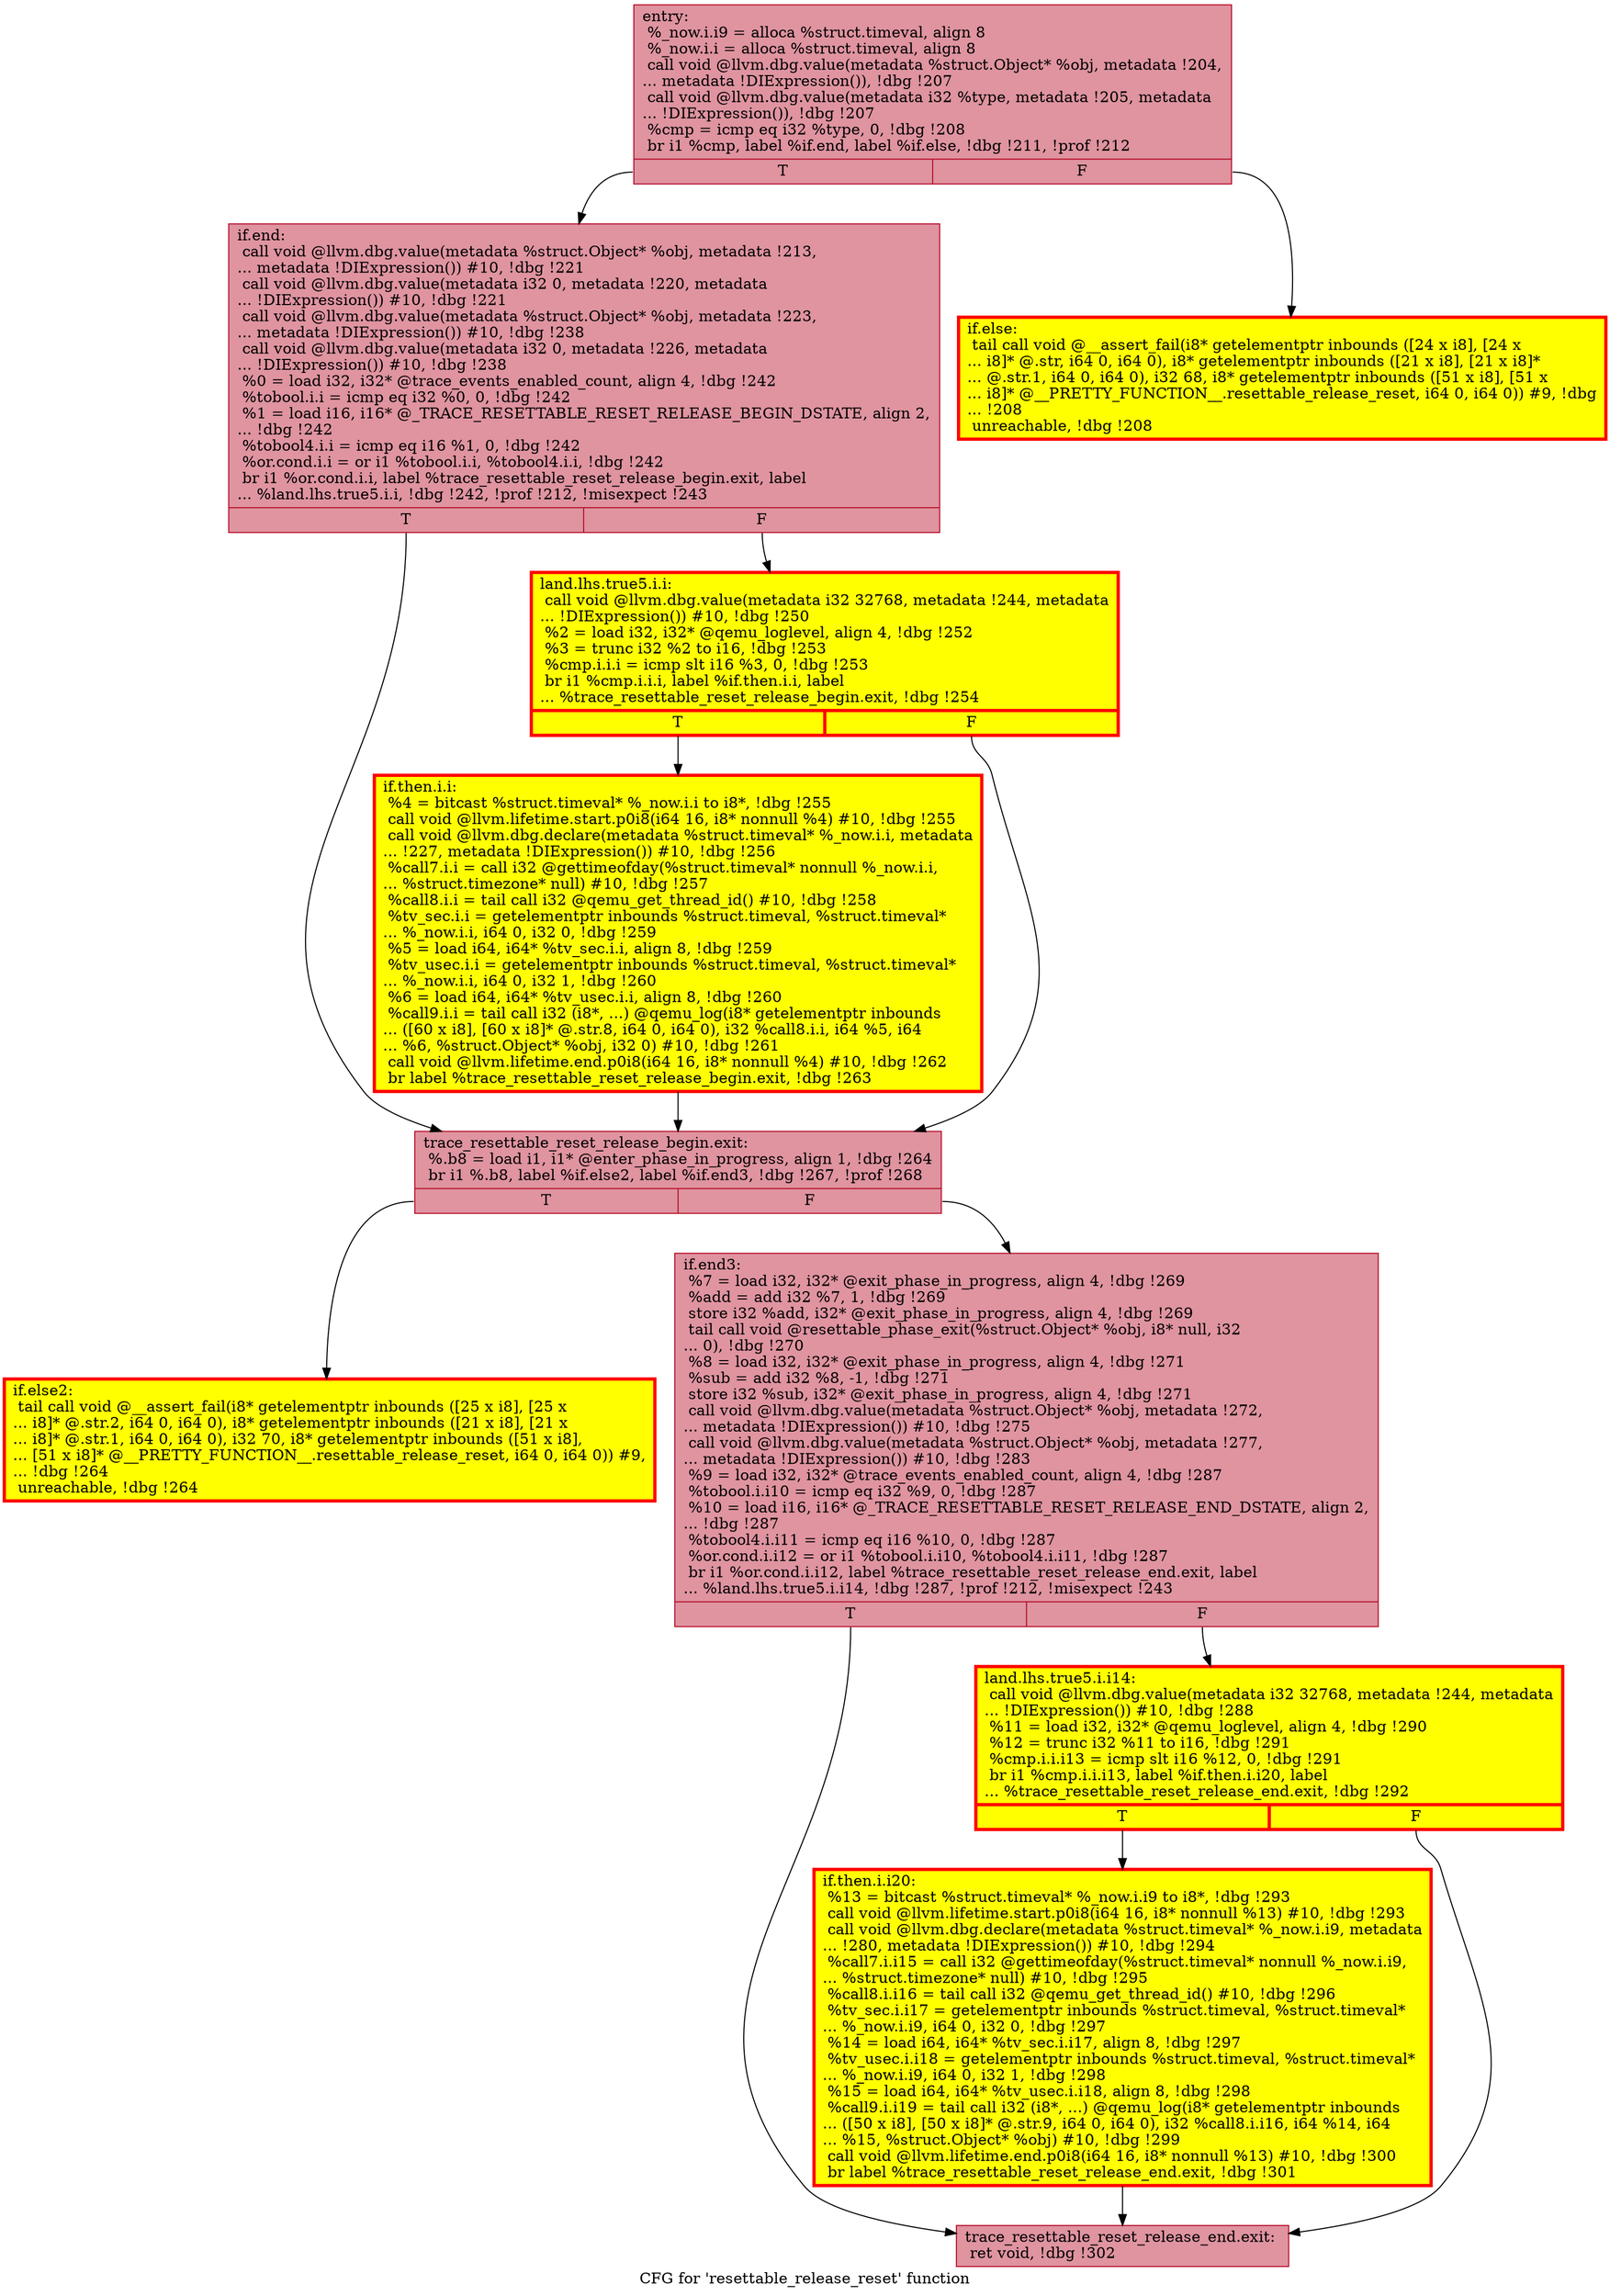 digraph "CFG for 'resettable_release_reset' function" {
	label="CFG for 'resettable_release_reset' function";

	Node0x55ae14e5a8f0 [shape=record,color="#b70d28ff", style=filled, fillcolor="#b70d2870",label="{entry:\l  %_now.i.i9 = alloca %struct.timeval, align 8\l  %_now.i.i = alloca %struct.timeval, align 8\l  call void @llvm.dbg.value(metadata %struct.Object* %obj, metadata !204,\l... metadata !DIExpression()), !dbg !207\l  call void @llvm.dbg.value(metadata i32 %type, metadata !205, metadata\l... !DIExpression()), !dbg !207\l  %cmp = icmp eq i32 %type, 0, !dbg !208\l  br i1 %cmp, label %if.end, label %if.else, !dbg !211, !prof !212\l|{<s0>T|<s1>F}}"];
	Node0x55ae14e5a8f0:s0 -> Node0x55ae14e5ba70;
	Node0x55ae14e5a8f0:s1 -> Node0x55ae14e5bac0;
	Node0x55ae14e5bac0 [shape=record,penwidth=3.0, style="filled", color="red", fillcolor="yellow",label="{if.else:                                          \l  tail call void @__assert_fail(i8* getelementptr inbounds ([24 x i8], [24 x\l... i8]* @.str, i64 0, i64 0), i8* getelementptr inbounds ([21 x i8], [21 x i8]*\l... @.str.1, i64 0, i64 0), i32 68, i8* getelementptr inbounds ([51 x i8], [51 x\l... i8]* @__PRETTY_FUNCTION__.resettable_release_reset, i64 0, i64 0)) #9, !dbg\l... !208\l  unreachable, !dbg !208\l}"];
	Node0x55ae14e5ba70 [shape=record,color="#b70d28ff", style=filled, fillcolor="#b70d2870",label="{if.end:                                           \l  call void @llvm.dbg.value(metadata %struct.Object* %obj, metadata !213,\l... metadata !DIExpression()) #10, !dbg !221\l  call void @llvm.dbg.value(metadata i32 0, metadata !220, metadata\l... !DIExpression()) #10, !dbg !221\l  call void @llvm.dbg.value(metadata %struct.Object* %obj, metadata !223,\l... metadata !DIExpression()) #10, !dbg !238\l  call void @llvm.dbg.value(metadata i32 0, metadata !226, metadata\l... !DIExpression()) #10, !dbg !238\l  %0 = load i32, i32* @trace_events_enabled_count, align 4, !dbg !242\l  %tobool.i.i = icmp eq i32 %0, 0, !dbg !242\l  %1 = load i16, i16* @_TRACE_RESETTABLE_RESET_RELEASE_BEGIN_DSTATE, align 2,\l... !dbg !242\l  %tobool4.i.i = icmp eq i16 %1, 0, !dbg !242\l  %or.cond.i.i = or i1 %tobool.i.i, %tobool4.i.i, !dbg !242\l  br i1 %or.cond.i.i, label %trace_resettable_reset_release_begin.exit, label\l... %land.lhs.true5.i.i, !dbg !242, !prof !212, !misexpect !243\l|{<s0>T|<s1>F}}"];
	Node0x55ae14e5ba70:s0 -> Node0x55ae14ef98e0;
	Node0x55ae14e5ba70:s1 -> Node0x55ae14ea88e0;
	Node0x55ae14ea88e0 [shape=record,penwidth=3.0, style="filled", color="red", fillcolor="yellow",label="{land.lhs.true5.i.i:                               \l  call void @llvm.dbg.value(metadata i32 32768, metadata !244, metadata\l... !DIExpression()) #10, !dbg !250\l  %2 = load i32, i32* @qemu_loglevel, align 4, !dbg !252\l  %3 = trunc i32 %2 to i16, !dbg !253\l  %cmp.i.i.i = icmp slt i16 %3, 0, !dbg !253\l  br i1 %cmp.i.i.i, label %if.then.i.i, label\l... %trace_resettable_reset_release_begin.exit, !dbg !254\l|{<s0>T|<s1>F}}"];
	Node0x55ae14ea88e0:s0 -> Node0x55ae14ece110;
	Node0x55ae14ea88e0:s1 -> Node0x55ae14ef98e0;
	Node0x55ae14ece110 [shape=record,penwidth=3.0, style="filled", color="red", fillcolor="yellow",label="{if.then.i.i:                                      \l  %4 = bitcast %struct.timeval* %_now.i.i to i8*, !dbg !255\l  call void @llvm.lifetime.start.p0i8(i64 16, i8* nonnull %4) #10, !dbg !255\l  call void @llvm.dbg.declare(metadata %struct.timeval* %_now.i.i, metadata\l... !227, metadata !DIExpression()) #10, !dbg !256\l  %call7.i.i = call i32 @gettimeofday(%struct.timeval* nonnull %_now.i.i,\l... %struct.timezone* null) #10, !dbg !257\l  %call8.i.i = tail call i32 @qemu_get_thread_id() #10, !dbg !258\l  %tv_sec.i.i = getelementptr inbounds %struct.timeval, %struct.timeval*\l... %_now.i.i, i64 0, i32 0, !dbg !259\l  %5 = load i64, i64* %tv_sec.i.i, align 8, !dbg !259\l  %tv_usec.i.i = getelementptr inbounds %struct.timeval, %struct.timeval*\l... %_now.i.i, i64 0, i32 1, !dbg !260\l  %6 = load i64, i64* %tv_usec.i.i, align 8, !dbg !260\l  %call9.i.i = tail call i32 (i8*, ...) @qemu_log(i8* getelementptr inbounds\l... ([60 x i8], [60 x i8]* @.str.8, i64 0, i64 0), i32 %call8.i.i, i64 %5, i64\l... %6, %struct.Object* %obj, i32 0) #10, !dbg !261\l  call void @llvm.lifetime.end.p0i8(i64 16, i8* nonnull %4) #10, !dbg !262\l  br label %trace_resettable_reset_release_begin.exit, !dbg !263\l}"];
	Node0x55ae14ece110 -> Node0x55ae14ef98e0;
	Node0x55ae14ef98e0 [shape=record,color="#b70d28ff", style=filled, fillcolor="#b70d2870",label="{trace_resettable_reset_release_begin.exit:        \l  %.b8 = load i1, i1* @enter_phase_in_progress, align 1, !dbg !264\l  br i1 %.b8, label %if.else2, label %if.end3, !dbg !267, !prof !268\l|{<s0>T|<s1>F}}"];
	Node0x55ae14ef98e0:s0 -> Node0x55ae14e5c8b0;
	Node0x55ae14ef98e0:s1 -> Node0x55ae14e5c040;
	Node0x55ae14e5c8b0 [shape=record,penwidth=3.0, style="filled", color="red", fillcolor="yellow",label="{if.else2:                                         \l  tail call void @__assert_fail(i8* getelementptr inbounds ([25 x i8], [25 x\l... i8]* @.str.2, i64 0, i64 0), i8* getelementptr inbounds ([21 x i8], [21 x\l... i8]* @.str.1, i64 0, i64 0), i32 70, i8* getelementptr inbounds ([51 x i8],\l... [51 x i8]* @__PRETTY_FUNCTION__.resettable_release_reset, i64 0, i64 0)) #9,\l... !dbg !264\l  unreachable, !dbg !264\l}"];
	Node0x55ae14e5c040 [shape=record,color="#b70d28ff", style=filled, fillcolor="#b70d2870",label="{if.end3:                                          \l  %7 = load i32, i32* @exit_phase_in_progress, align 4, !dbg !269\l  %add = add i32 %7, 1, !dbg !269\l  store i32 %add, i32* @exit_phase_in_progress, align 4, !dbg !269\l  tail call void @resettable_phase_exit(%struct.Object* %obj, i8* null, i32\l... 0), !dbg !270\l  %8 = load i32, i32* @exit_phase_in_progress, align 4, !dbg !271\l  %sub = add i32 %8, -1, !dbg !271\l  store i32 %sub, i32* @exit_phase_in_progress, align 4, !dbg !271\l  call void @llvm.dbg.value(metadata %struct.Object* %obj, metadata !272,\l... metadata !DIExpression()) #10, !dbg !275\l  call void @llvm.dbg.value(metadata %struct.Object* %obj, metadata !277,\l... metadata !DIExpression()) #10, !dbg !283\l  %9 = load i32, i32* @trace_events_enabled_count, align 4, !dbg !287\l  %tobool.i.i10 = icmp eq i32 %9, 0, !dbg !287\l  %10 = load i16, i16* @_TRACE_RESETTABLE_RESET_RELEASE_END_DSTATE, align 2,\l... !dbg !287\l  %tobool4.i.i11 = icmp eq i16 %10, 0, !dbg !287\l  %or.cond.i.i12 = or i1 %tobool.i.i10, %tobool4.i.i11, !dbg !287\l  br i1 %or.cond.i.i12, label %trace_resettable_reset_release_end.exit, label\l... %land.lhs.true5.i.i14, !dbg !287, !prof !212, !misexpect !243\l|{<s0>T|<s1>F}}"];
	Node0x55ae14e5c040:s0 -> Node0x55ae14ea4720;
	Node0x55ae14e5c040:s1 -> Node0x55ae14ee1f80;
	Node0x55ae14ee1f80 [shape=record,penwidth=3.0, style="filled", color="red", fillcolor="yellow",label="{land.lhs.true5.i.i14:                             \l  call void @llvm.dbg.value(metadata i32 32768, metadata !244, metadata\l... !DIExpression()) #10, !dbg !288\l  %11 = load i32, i32* @qemu_loglevel, align 4, !dbg !290\l  %12 = trunc i32 %11 to i16, !dbg !291\l  %cmp.i.i.i13 = icmp slt i16 %12, 0, !dbg !291\l  br i1 %cmp.i.i.i13, label %if.then.i.i20, label\l... %trace_resettable_reset_release_end.exit, !dbg !292\l|{<s0>T|<s1>F}}"];
	Node0x55ae14ee1f80:s0 -> Node0x55ae14ecaa40;
	Node0x55ae14ee1f80:s1 -> Node0x55ae14ea4720;
	Node0x55ae14ecaa40 [shape=record,penwidth=3.0, style="filled", color="red", fillcolor="yellow",label="{if.then.i.i20:                                    \l  %13 = bitcast %struct.timeval* %_now.i.i9 to i8*, !dbg !293\l  call void @llvm.lifetime.start.p0i8(i64 16, i8* nonnull %13) #10, !dbg !293\l  call void @llvm.dbg.declare(metadata %struct.timeval* %_now.i.i9, metadata\l... !280, metadata !DIExpression()) #10, !dbg !294\l  %call7.i.i15 = call i32 @gettimeofday(%struct.timeval* nonnull %_now.i.i9,\l... %struct.timezone* null) #10, !dbg !295\l  %call8.i.i16 = tail call i32 @qemu_get_thread_id() #10, !dbg !296\l  %tv_sec.i.i17 = getelementptr inbounds %struct.timeval, %struct.timeval*\l... %_now.i.i9, i64 0, i32 0, !dbg !297\l  %14 = load i64, i64* %tv_sec.i.i17, align 8, !dbg !297\l  %tv_usec.i.i18 = getelementptr inbounds %struct.timeval, %struct.timeval*\l... %_now.i.i9, i64 0, i32 1, !dbg !298\l  %15 = load i64, i64* %tv_usec.i.i18, align 8, !dbg !298\l  %call9.i.i19 = tail call i32 (i8*, ...) @qemu_log(i8* getelementptr inbounds\l... ([50 x i8], [50 x i8]* @.str.9, i64 0, i64 0), i32 %call8.i.i16, i64 %14, i64\l... %15, %struct.Object* %obj) #10, !dbg !299\l  call void @llvm.lifetime.end.p0i8(i64 16, i8* nonnull %13) #10, !dbg !300\l  br label %trace_resettable_reset_release_end.exit, !dbg !301\l}"];
	Node0x55ae14ecaa40 -> Node0x55ae14ea4720;
	Node0x55ae14ea4720 [shape=record,color="#b70d28ff", style=filled, fillcolor="#b70d2870",label="{trace_resettable_reset_release_end.exit:          \l  ret void, !dbg !302\l}"];
}
